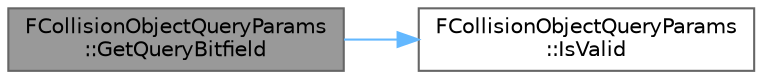 digraph "FCollisionObjectQueryParams::GetQueryBitfield"
{
 // INTERACTIVE_SVG=YES
 // LATEX_PDF_SIZE
  bgcolor="transparent";
  edge [fontname=Helvetica,fontsize=10,labelfontname=Helvetica,labelfontsize=10];
  node [fontname=Helvetica,fontsize=10,shape=box,height=0.2,width=0.4];
  rankdir="LR";
  Node1 [id="Node000001",label="FCollisionObjectQueryParams\l::GetQueryBitfield",height=0.2,width=0.4,color="gray40", fillcolor="grey60", style="filled", fontcolor="black",tooltip=" "];
  Node1 -> Node2 [id="edge1_Node000001_Node000002",color="steelblue1",style="solid",tooltip=" "];
  Node2 [id="Node000002",label="FCollisionObjectQueryParams\l::IsValid",height=0.2,width=0.4,color="grey40", fillcolor="white", style="filled",URL="$dc/d93/structFCollisionObjectQueryParams.html#af0ea4001a4447cdc7a8358f2b4473543",tooltip=" "];
}
